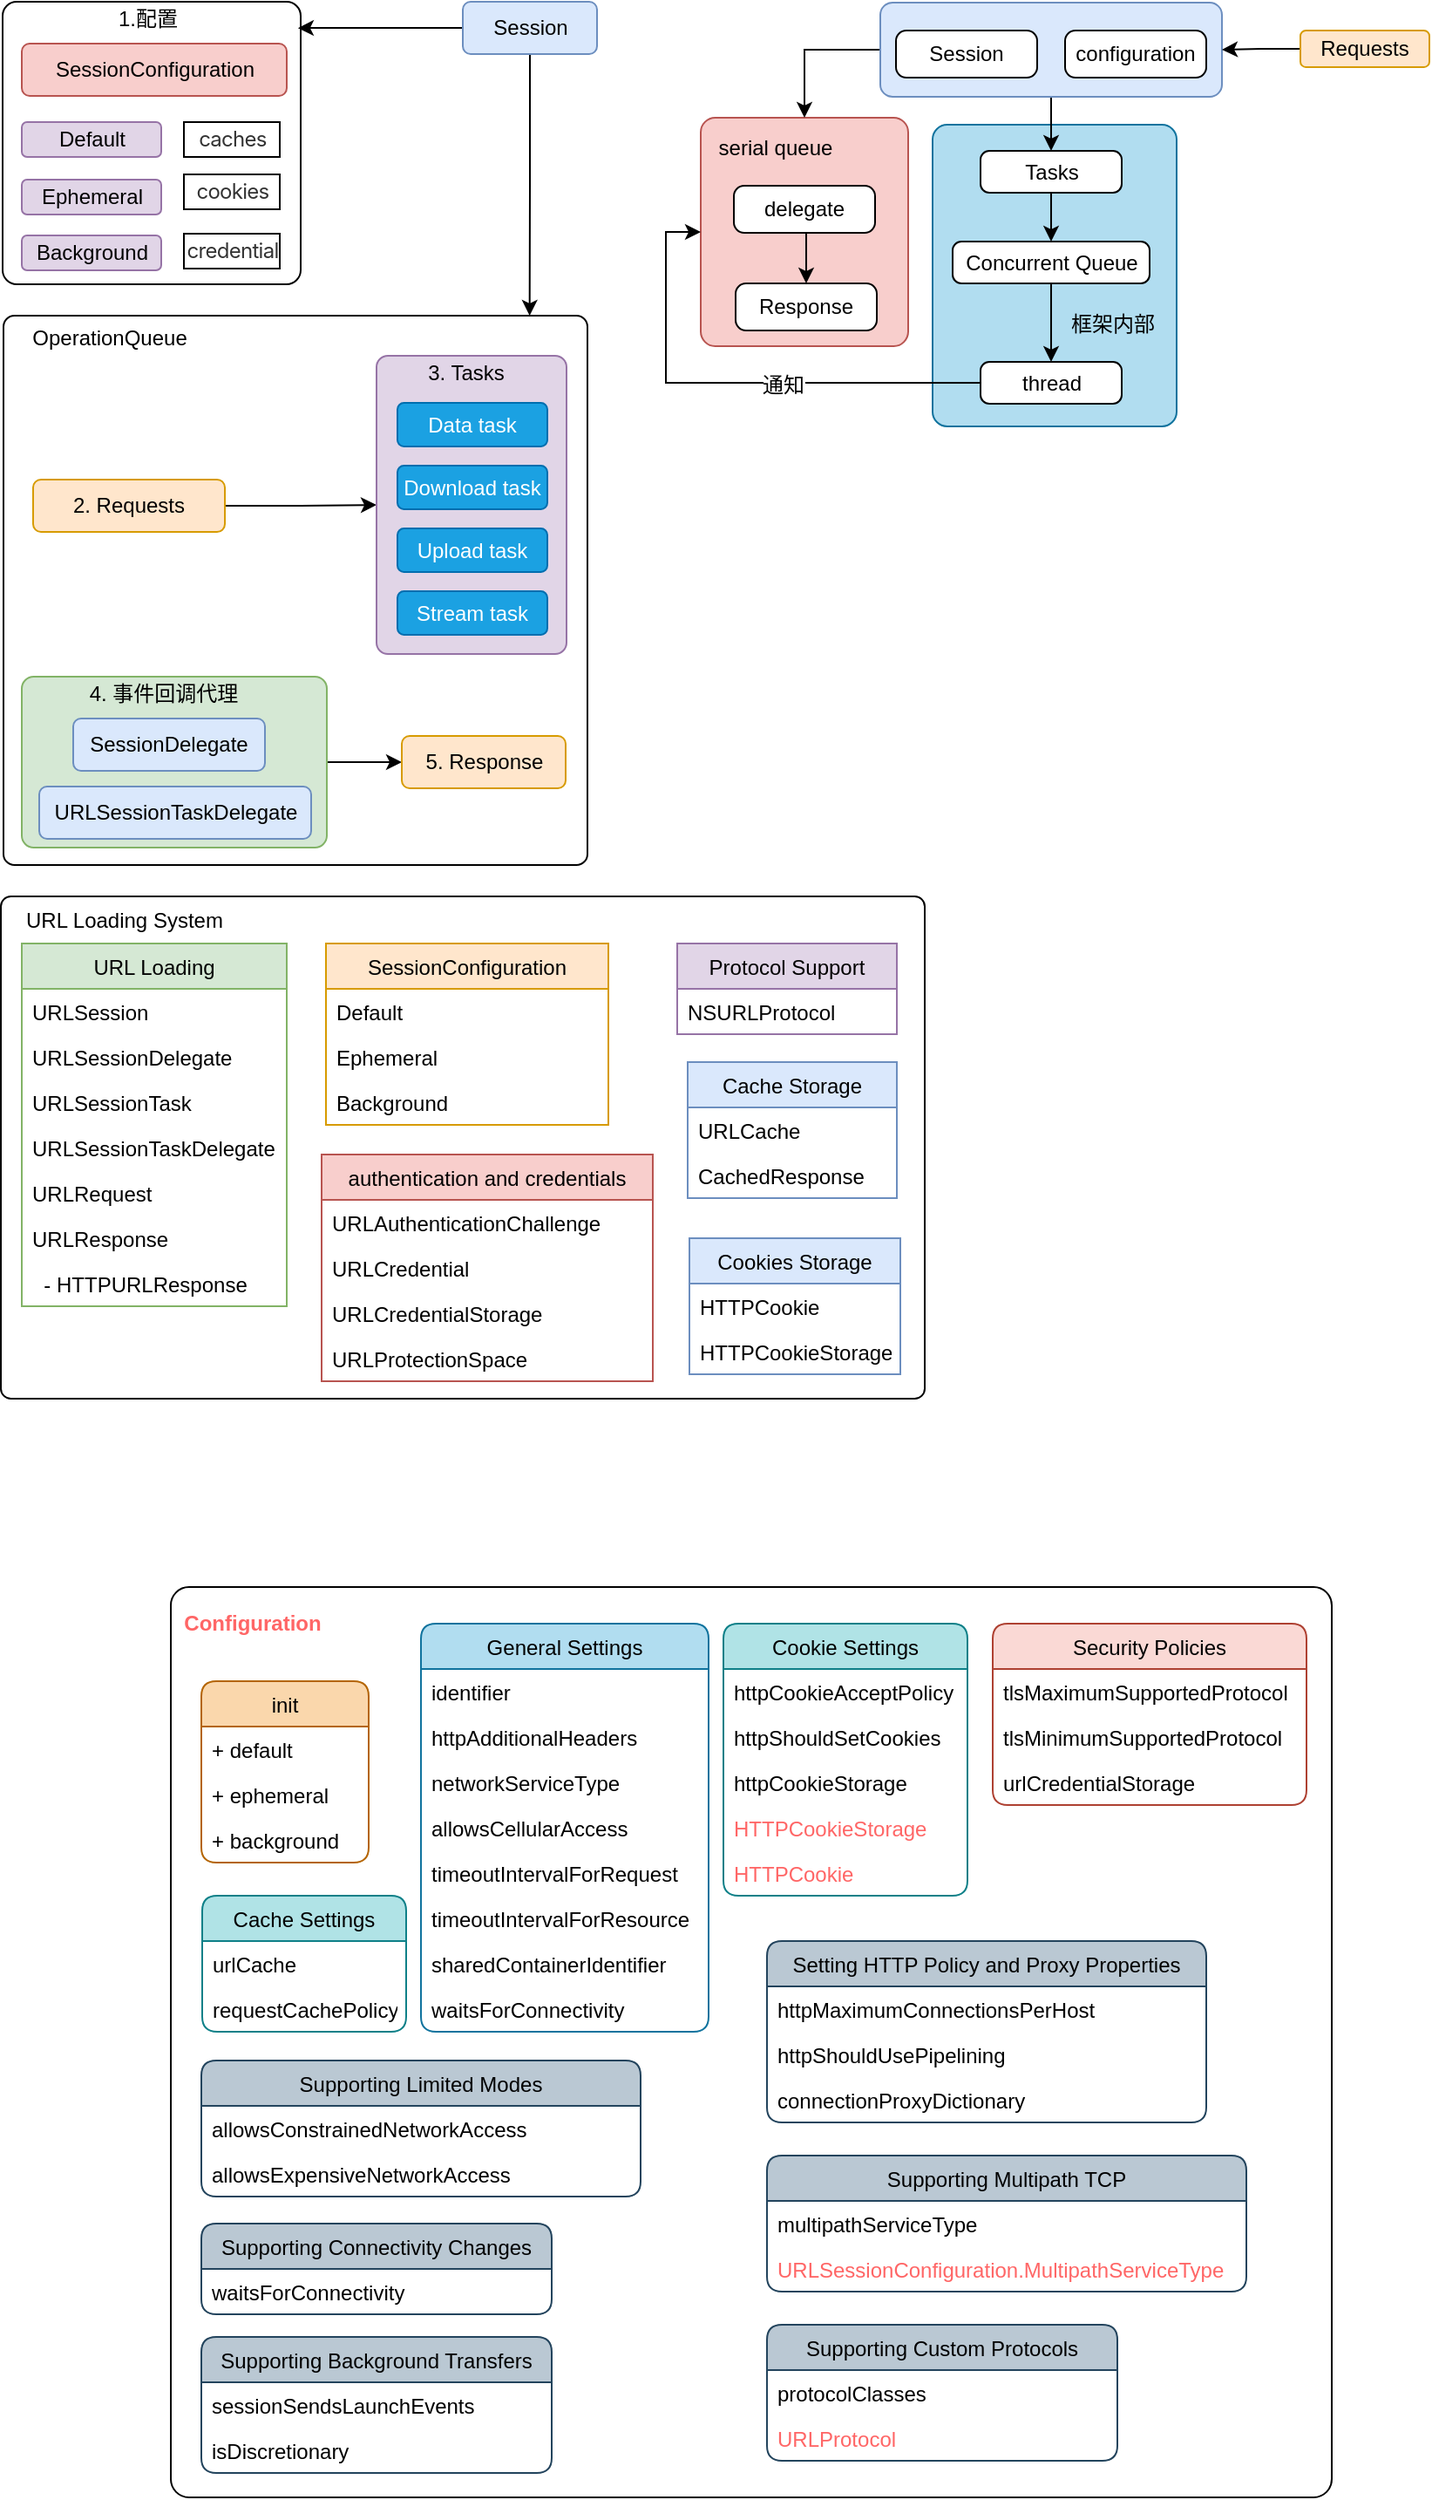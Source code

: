 <mxfile version="12.3.2" type="device" pages="1"><diagram id="_Sw5g-KUjjpTf2gCOxfI" name="Page-1"><mxGraphModel dx="444" dy="339" grid="1" gridSize="9" guides="1" tooltips="1" connect="1" arrows="1" fold="1" page="1" pageScale="1" pageWidth="850" pageHeight="1100" math="0" shadow="0"><root><mxCell id="0"/><mxCell id="1" parent="0"/><mxCell id="BQeYTEGrFx_6w7Xrw1yp-103" value="" style="rounded=1;whiteSpace=wrap;html=1;strokeColor=#10739e;fontSize=12;align=center;arcSize=6;fillColor=#b1ddf0;" vertex="1" parent="1"><mxGeometry x="545" y="79.5" width="140" height="173" as="geometry"/></mxCell><mxCell id="BQeYTEGrFx_6w7Xrw1yp-99" value="" style="rounded=1;whiteSpace=wrap;html=1;strokeColor=#b85450;fontSize=12;align=center;arcSize=7;fillColor=#f8cecc;" vertex="1" parent="1"><mxGeometry x="412" y="75.5" width="119" height="131" as="geometry"/></mxCell><mxCell id="BQeYTEGrFx_6w7Xrw1yp-154" value="" style="rounded=1;whiteSpace=wrap;html=1;strokeColor=#000000;fontSize=12;fontColor=#FF6666;align=center;arcSize=2;" vertex="1" parent="1"><mxGeometry x="108" y="918" width="666" height="522" as="geometry"/></mxCell><mxCell id="BQeYTEGrFx_6w7Xrw1yp-94" style="edgeStyle=orthogonalEdgeStyle;rounded=0;orthogonalLoop=1;jettySize=auto;html=1;exitX=0.5;exitY=1;exitDx=0;exitDy=0;entryX=0.5;entryY=0;entryDx=0;entryDy=0;fontSize=12;" edge="1" parent="1" source="BQeYTEGrFx_6w7Xrw1yp-88" target="BQeYTEGrFx_6w7Xrw1yp-75"><mxGeometry relative="1" as="geometry"/></mxCell><mxCell id="BQeYTEGrFx_6w7Xrw1yp-97" style="edgeStyle=orthogonalEdgeStyle;rounded=0;orthogonalLoop=1;jettySize=auto;html=1;exitX=0;exitY=0.5;exitDx=0;exitDy=0;fontSize=12;entryX=0.5;entryY=0;entryDx=0;entryDy=0;" edge="1" parent="1" source="BQeYTEGrFx_6w7Xrw1yp-88" target="BQeYTEGrFx_6w7Xrw1yp-99"><mxGeometry relative="1" as="geometry"><mxPoint x="495" y="72.5" as="targetPoint"/></mxGeometry></mxCell><mxCell id="BQeYTEGrFx_6w7Xrw1yp-88" value="" style="rounded=1;whiteSpace=wrap;html=1;strokeColor=#6c8ebf;fontSize=12;align=center;arcSize=13;fillColor=#dae8fc;" vertex="1" parent="1"><mxGeometry x="515" y="9.5" width="196" height="54" as="geometry"/></mxCell><mxCell id="BQeYTEGrFx_6w7Xrw1yp-60" value="" style="rounded=1;whiteSpace=wrap;html=1;strokeColor=#000000;fontSize=12;align=center;arcSize=2;" vertex="1" parent="1"><mxGeometry x="12" y="189" width="335" height="315" as="geometry"/></mxCell><mxCell id="BQeYTEGrFx_6w7Xrw1yp-65" style="edgeStyle=orthogonalEdgeStyle;rounded=0;orthogonalLoop=1;jettySize=auto;html=1;exitX=1;exitY=0.5;exitDx=0;exitDy=0;entryX=0;entryY=0.5;entryDx=0;entryDy=0;fontSize=12;" edge="1" parent="1" source="BQeYTEGrFx_6w7Xrw1yp-58" target="BQeYTEGrFx_6w7Xrw1yp-15"><mxGeometry relative="1" as="geometry"/></mxCell><mxCell id="BQeYTEGrFx_6w7Xrw1yp-58" value="" style="rounded=1;whiteSpace=wrap;html=1;strokeColor=#82b366;fontSize=12;align=center;arcSize=7;fillColor=#d5e8d4;" vertex="1" parent="1"><mxGeometry x="22.5" y="396" width="175" height="98" as="geometry"/></mxCell><mxCell id="BQeYTEGrFx_6w7Xrw1yp-54" value="" style="rounded=1;whiteSpace=wrap;html=1;fontSize=12;align=center;arcSize=5;" vertex="1" parent="1"><mxGeometry x="11.5" y="9" width="171" height="162" as="geometry"/></mxCell><mxCell id="BQeYTEGrFx_6w7Xrw1yp-66" style="edgeStyle=orthogonalEdgeStyle;rounded=0;orthogonalLoop=1;jettySize=auto;html=1;exitX=0;exitY=0.5;exitDx=0;exitDy=0;entryX=0.991;entryY=0.093;entryDx=0;entryDy=0;entryPerimeter=0;fontSize=12;" edge="1" parent="1" source="BQeYTEGrFx_6w7Xrw1yp-1" target="BQeYTEGrFx_6w7Xrw1yp-54"><mxGeometry relative="1" as="geometry"/></mxCell><mxCell id="BQeYTEGrFx_6w7Xrw1yp-69" style="edgeStyle=orthogonalEdgeStyle;rounded=0;orthogonalLoop=1;jettySize=auto;html=1;exitX=0.5;exitY=1;exitDx=0;exitDy=0;entryX=0.901;entryY=0;entryDx=0;entryDy=0;entryPerimeter=0;fontSize=12;" edge="1" parent="1" source="BQeYTEGrFx_6w7Xrw1yp-1" target="BQeYTEGrFx_6w7Xrw1yp-60"><mxGeometry relative="1" as="geometry"/></mxCell><mxCell id="BQeYTEGrFx_6w7Xrw1yp-1" value="Session" style="rounded=1;whiteSpace=wrap;html=1;fillColor=#dae8fc;strokeColor=#6c8ebf;" vertex="1" parent="1"><mxGeometry x="275.5" y="9" width="77" height="30" as="geometry"/></mxCell><mxCell id="BQeYTEGrFx_6w7Xrw1yp-2" value="SessionDelegate" style="rounded=1;whiteSpace=wrap;html=1;fillColor=#dae8fc;strokeColor=#6c8ebf;" vertex="1" parent="1"><mxGeometry x="52" y="420" width="110" height="30" as="geometry"/></mxCell><mxCell id="BQeYTEGrFx_6w7Xrw1yp-64" style="edgeStyle=orthogonalEdgeStyle;rounded=0;orthogonalLoop=1;jettySize=auto;html=1;exitX=1;exitY=0.5;exitDx=0;exitDy=0;fontSize=12;" edge="1" parent="1" source="BQeYTEGrFx_6w7Xrw1yp-3" target="BQeYTEGrFx_6w7Xrw1yp-4"><mxGeometry relative="1" as="geometry"/></mxCell><mxCell id="BQeYTEGrFx_6w7Xrw1yp-3" value="2. Requests" style="rounded=1;whiteSpace=wrap;html=1;fillColor=#ffe6cc;strokeColor=#d79b00;" vertex="1" parent="1"><mxGeometry x="29" y="283" width="110" height="30" as="geometry"/></mxCell><mxCell id="BQeYTEGrFx_6w7Xrw1yp-4" value="" style="rounded=1;whiteSpace=wrap;html=1;fillColor=#e1d5e7;strokeColor=#9673a6;arcSize=6;" vertex="1" parent="1"><mxGeometry x="226" y="212" width="109" height="171" as="geometry"/></mxCell><mxCell id="BQeYTEGrFx_6w7Xrw1yp-5" value="SessionConfiguration" style="rounded=1;whiteSpace=wrap;html=1;fillColor=#f8cecc;strokeColor=#b85450;" vertex="1" parent="1"><mxGeometry x="22.5" y="33" width="152" height="30" as="geometry"/></mxCell><mxCell id="BQeYTEGrFx_6w7Xrw1yp-8" value="Default" style="rounded=1;whiteSpace=wrap;html=1;strokeColor=#9673a6;fontSize=12;align=center;fillColor=#e1d5e7;" vertex="1" parent="1"><mxGeometry x="22.5" y="78" width="80" height="20" as="geometry"/></mxCell><mxCell id="BQeYTEGrFx_6w7Xrw1yp-9" value="Ephemeral" style="rounded=1;whiteSpace=wrap;html=1;strokeColor=#9673a6;fontSize=12;align=center;fillColor=#e1d5e7;" vertex="1" parent="1"><mxGeometry x="22.5" y="111" width="80" height="20" as="geometry"/></mxCell><mxCell id="BQeYTEGrFx_6w7Xrw1yp-10" value="Background" style="rounded=1;whiteSpace=wrap;html=1;strokeColor=#9673a6;fontSize=12;align=center;fillColor=#e1d5e7;" vertex="1" parent="1"><mxGeometry x="22.5" y="143" width="80" height="20" as="geometry"/></mxCell><mxCell id="BQeYTEGrFx_6w7Xrw1yp-11" value="Data task" style="rounded=1;whiteSpace=wrap;html=1;strokeColor=#006EAF;fontSize=12;align=center;fillColor=#1ba1e2;fontColor=#ffffff;" vertex="1" parent="1"><mxGeometry x="238" y="239" width="86" height="25" as="geometry"/></mxCell><mxCell id="BQeYTEGrFx_6w7Xrw1yp-12" value="Upload task" style="rounded=1;whiteSpace=wrap;html=1;strokeColor=#006EAF;fontSize=12;align=center;fillColor=#1ba1e2;fontColor=#ffffff;" vertex="1" parent="1"><mxGeometry x="238" y="311" width="86" height="25" as="geometry"/></mxCell><mxCell id="BQeYTEGrFx_6w7Xrw1yp-13" value="Download task" style="rounded=1;whiteSpace=wrap;html=1;strokeColor=#006EAF;fontSize=12;align=center;fillColor=#1ba1e2;fontColor=#ffffff;" vertex="1" parent="1"><mxGeometry x="238" y="275" width="86" height="25" as="geometry"/></mxCell><mxCell id="BQeYTEGrFx_6w7Xrw1yp-14" value="Stream task" style="rounded=1;whiteSpace=wrap;html=1;strokeColor=#006EAF;fontSize=12;align=center;fillColor=#1ba1e2;fontColor=#ffffff;" vertex="1" parent="1"><mxGeometry x="238" y="347" width="86" height="25" as="geometry"/></mxCell><mxCell id="BQeYTEGrFx_6w7Xrw1yp-15" value="5. Response" style="rounded=1;whiteSpace=wrap;html=1;fillColor=#ffe6cc;strokeColor=#d79b00;" vertex="1" parent="1"><mxGeometry x="240.5" y="430" width="94" height="30" as="geometry"/></mxCell><mxCell id="BQeYTEGrFx_6w7Xrw1yp-16" value="URLSessionTaskDelegate" style="rounded=1;whiteSpace=wrap;html=1;strokeColor=#6c8ebf;fontSize=12;align=center;fillColor=#dae8fc;" vertex="1" parent="1"><mxGeometry x="32.5" y="459" width="156" height="30" as="geometry"/></mxCell><mxCell id="BQeYTEGrFx_6w7Xrw1yp-20" value="" style="rounded=1;whiteSpace=wrap;html=1;strokeColor=#000000;fontSize=12;align=center;arcSize=2;" vertex="1" parent="1"><mxGeometry x="10.5" y="522" width="530" height="288" as="geometry"/></mxCell><mxCell id="BQeYTEGrFx_6w7Xrw1yp-23" value="URL Loading" style="swimlane;fontStyle=0;childLayout=stackLayout;horizontal=1;startSize=26;fillColor=#d5e8d4;horizontalStack=0;resizeParent=1;resizeParentMax=0;resizeLast=0;collapsible=1;marginBottom=0;strokeColor=#82b366;fontSize=12;align=center;" vertex="1" parent="1"><mxGeometry x="22.5" y="549" width="152" height="208" as="geometry"/></mxCell><mxCell id="BQeYTEGrFx_6w7Xrw1yp-24" value="URLSession" style="text;strokeColor=none;fillColor=none;align=left;verticalAlign=top;spacingLeft=4;spacingRight=4;overflow=hidden;rotatable=0;points=[[0,0.5],[1,0.5]];portConstraint=eastwest;" vertex="1" parent="BQeYTEGrFx_6w7Xrw1yp-23"><mxGeometry y="26" width="152" height="26" as="geometry"/></mxCell><mxCell id="BQeYTEGrFx_6w7Xrw1yp-25" value="URLSessionDelegate" style="text;strokeColor=none;fillColor=none;align=left;verticalAlign=top;spacingLeft=4;spacingRight=4;overflow=hidden;rotatable=0;points=[[0,0.5],[1,0.5]];portConstraint=eastwest;" vertex="1" parent="BQeYTEGrFx_6w7Xrw1yp-23"><mxGeometry y="52" width="152" height="26" as="geometry"/></mxCell><mxCell id="BQeYTEGrFx_6w7Xrw1yp-26" value="URLSessionTask&#10;" style="text;strokeColor=none;fillColor=none;align=left;verticalAlign=top;spacingLeft=4;spacingRight=4;overflow=hidden;rotatable=0;points=[[0,0.5],[1,0.5]];portConstraint=eastwest;" vertex="1" parent="BQeYTEGrFx_6w7Xrw1yp-23"><mxGeometry y="78" width="152" height="26" as="geometry"/></mxCell><mxCell id="BQeYTEGrFx_6w7Xrw1yp-27" value="URLSessionTaskDelegate" style="text;strokeColor=none;fillColor=none;align=left;verticalAlign=top;spacingLeft=4;spacingRight=4;overflow=hidden;rotatable=0;points=[[0,0.5],[1,0.5]];portConstraint=eastwest;" vertex="1" parent="BQeYTEGrFx_6w7Xrw1yp-23"><mxGeometry y="104" width="152" height="26" as="geometry"/></mxCell><mxCell id="BQeYTEGrFx_6w7Xrw1yp-28" value="URLRequest" style="text;strokeColor=none;fillColor=none;align=left;verticalAlign=top;spacingLeft=4;spacingRight=4;overflow=hidden;rotatable=0;points=[[0,0.5],[1,0.5]];portConstraint=eastwest;" vertex="1" parent="BQeYTEGrFx_6w7Xrw1yp-23"><mxGeometry y="130" width="152" height="26" as="geometry"/></mxCell><mxCell id="BQeYTEGrFx_6w7Xrw1yp-29" value="URLResponse" style="text;strokeColor=none;fillColor=none;align=left;verticalAlign=top;spacingLeft=4;spacingRight=4;overflow=hidden;rotatable=0;points=[[0,0.5],[1,0.5]];portConstraint=eastwest;" vertex="1" parent="BQeYTEGrFx_6w7Xrw1yp-23"><mxGeometry y="156" width="152" height="26" as="geometry"/></mxCell><mxCell id="BQeYTEGrFx_6w7Xrw1yp-30" value="  - HTTPURLResponse" style="text;strokeColor=none;fillColor=none;align=left;verticalAlign=top;spacingLeft=4;spacingRight=4;overflow=hidden;rotatable=0;points=[[0,0.5],[1,0.5]];portConstraint=eastwest;" vertex="1" parent="BQeYTEGrFx_6w7Xrw1yp-23"><mxGeometry y="182" width="152" height="26" as="geometry"/></mxCell><mxCell id="BQeYTEGrFx_6w7Xrw1yp-31" value="SessionConfiguration" style="swimlane;fontStyle=0;childLayout=stackLayout;horizontal=1;startSize=26;fillColor=#ffe6cc;horizontalStack=0;resizeParent=1;resizeParentMax=0;resizeLast=0;collapsible=1;marginBottom=0;strokeColor=#d79b00;fontSize=12;align=center;" vertex="1" parent="1"><mxGeometry x="197" y="549" width="162" height="104" as="geometry"/></mxCell><mxCell id="BQeYTEGrFx_6w7Xrw1yp-32" value="Default" style="text;strokeColor=none;fillColor=none;align=left;verticalAlign=top;spacingLeft=4;spacingRight=4;overflow=hidden;rotatable=0;points=[[0,0.5],[1,0.5]];portConstraint=eastwest;" vertex="1" parent="BQeYTEGrFx_6w7Xrw1yp-31"><mxGeometry y="26" width="162" height="26" as="geometry"/></mxCell><mxCell id="BQeYTEGrFx_6w7Xrw1yp-33" value="Ephemeral" style="text;strokeColor=none;fillColor=none;align=left;verticalAlign=top;spacingLeft=4;spacingRight=4;overflow=hidden;rotatable=0;points=[[0,0.5],[1,0.5]];portConstraint=eastwest;" vertex="1" parent="BQeYTEGrFx_6w7Xrw1yp-31"><mxGeometry y="52" width="162" height="26" as="geometry"/></mxCell><mxCell id="BQeYTEGrFx_6w7Xrw1yp-34" value="Background" style="text;strokeColor=none;fillColor=none;align=left;verticalAlign=top;spacingLeft=4;spacingRight=4;overflow=hidden;rotatable=0;points=[[0,0.5],[1,0.5]];portConstraint=eastwest;" vertex="1" parent="BQeYTEGrFx_6w7Xrw1yp-31"><mxGeometry y="78" width="162" height="26" as="geometry"/></mxCell><mxCell id="BQeYTEGrFx_6w7Xrw1yp-35" value="authentication and credentials" style="swimlane;fontStyle=0;childLayout=stackLayout;horizontal=1;startSize=26;fillColor=#f8cecc;horizontalStack=0;resizeParent=1;resizeParentMax=0;resizeLast=0;collapsible=1;marginBottom=0;strokeColor=#b85450;fontSize=12;align=center;" vertex="1" parent="1"><mxGeometry x="194.5" y="670" width="190" height="130" as="geometry"/></mxCell><mxCell id="BQeYTEGrFx_6w7Xrw1yp-36" value="URLAuthenticationChallenge" style="text;strokeColor=none;fillColor=none;align=left;verticalAlign=top;spacingLeft=4;spacingRight=4;overflow=hidden;rotatable=0;points=[[0,0.5],[1,0.5]];portConstraint=eastwest;" vertex="1" parent="BQeYTEGrFx_6w7Xrw1yp-35"><mxGeometry y="26" width="190" height="26" as="geometry"/></mxCell><mxCell id="BQeYTEGrFx_6w7Xrw1yp-37" value="URLCredential" style="text;strokeColor=none;fillColor=none;align=left;verticalAlign=top;spacingLeft=4;spacingRight=4;overflow=hidden;rotatable=0;points=[[0,0.5],[1,0.5]];portConstraint=eastwest;" vertex="1" parent="BQeYTEGrFx_6w7Xrw1yp-35"><mxGeometry y="52" width="190" height="26" as="geometry"/></mxCell><mxCell id="BQeYTEGrFx_6w7Xrw1yp-38" value="URLCredentialStorage" style="text;strokeColor=none;fillColor=none;align=left;verticalAlign=top;spacingLeft=4;spacingRight=4;overflow=hidden;rotatable=0;points=[[0,0.5],[1,0.5]];portConstraint=eastwest;" vertex="1" parent="BQeYTEGrFx_6w7Xrw1yp-35"><mxGeometry y="78" width="190" height="26" as="geometry"/></mxCell><mxCell id="BQeYTEGrFx_6w7Xrw1yp-51" value="URLProtectionSpace" style="text;strokeColor=none;fillColor=none;align=left;verticalAlign=top;spacingLeft=4;spacingRight=4;overflow=hidden;rotatable=0;points=[[0,0.5],[1,0.5]];portConstraint=eastwest;" vertex="1" parent="BQeYTEGrFx_6w7Xrw1yp-35"><mxGeometry y="104" width="190" height="26" as="geometry"/></mxCell><mxCell id="BQeYTEGrFx_6w7Xrw1yp-39" value="Protocol Support" style="swimlane;fontStyle=0;childLayout=stackLayout;horizontal=1;startSize=26;fillColor=#e1d5e7;horizontalStack=0;resizeParent=1;resizeParentMax=0;resizeLast=0;collapsible=1;marginBottom=0;strokeColor=#9673a6;fontSize=12;align=center;" vertex="1" parent="1"><mxGeometry x="398.5" y="549" width="126" height="52" as="geometry"/></mxCell><mxCell id="BQeYTEGrFx_6w7Xrw1yp-40" value="NSURLProtocol" style="text;strokeColor=none;fillColor=none;align=left;verticalAlign=top;spacingLeft=4;spacingRight=4;overflow=hidden;rotatable=0;points=[[0,0.5],[1,0.5]];portConstraint=eastwest;" vertex="1" parent="BQeYTEGrFx_6w7Xrw1yp-39"><mxGeometry y="26" width="126" height="26" as="geometry"/></mxCell><mxCell id="BQeYTEGrFx_6w7Xrw1yp-43" value="Cookies Storage" style="swimlane;fontStyle=0;childLayout=stackLayout;horizontal=1;startSize=26;fillColor=#dae8fc;horizontalStack=0;resizeParent=1;resizeParentMax=0;resizeLast=0;collapsible=1;marginBottom=0;strokeColor=#6c8ebf;fontSize=12;align=center;" vertex="1" parent="1"><mxGeometry x="405.5" y="718" width="121" height="78" as="geometry"/></mxCell><mxCell id="BQeYTEGrFx_6w7Xrw1yp-44" value="HTTPCookie" style="text;align=left;verticalAlign=top;spacingLeft=4;spacingRight=4;overflow=hidden;rotatable=0;points=[[0,0.5],[1,0.5]];portConstraint=eastwest;" vertex="1" parent="BQeYTEGrFx_6w7Xrw1yp-43"><mxGeometry y="26" width="121" height="26" as="geometry"/></mxCell><mxCell id="BQeYTEGrFx_6w7Xrw1yp-45" value="HTTPCookieStorage" style="text;strokeColor=none;fillColor=none;align=left;verticalAlign=top;spacingLeft=4;spacingRight=4;overflow=hidden;rotatable=0;points=[[0,0.5],[1,0.5]];portConstraint=eastwest;" vertex="1" parent="BQeYTEGrFx_6w7Xrw1yp-43"><mxGeometry y="52" width="121" height="26" as="geometry"/></mxCell><mxCell id="BQeYTEGrFx_6w7Xrw1yp-47" value="Cache Storage" style="swimlane;fontStyle=0;childLayout=stackLayout;horizontal=1;startSize=26;fillColor=#dae8fc;horizontalStack=0;resizeParent=1;resizeParentMax=0;resizeLast=0;collapsible=1;marginBottom=0;strokeColor=#6c8ebf;fontSize=12;align=center;" vertex="1" parent="1"><mxGeometry x="404.5" y="617" width="120" height="78" as="geometry"/></mxCell><mxCell id="BQeYTEGrFx_6w7Xrw1yp-48" value="URLCache" style="text;strokeColor=none;fillColor=none;align=left;verticalAlign=top;spacingLeft=4;spacingRight=4;overflow=hidden;rotatable=0;points=[[0,0.5],[1,0.5]];portConstraint=eastwest;" vertex="1" parent="BQeYTEGrFx_6w7Xrw1yp-47"><mxGeometry y="26" width="120" height="26" as="geometry"/></mxCell><mxCell id="BQeYTEGrFx_6w7Xrw1yp-49" value="CachedResponse" style="text;strokeColor=none;fillColor=none;align=left;verticalAlign=top;spacingLeft=4;spacingRight=4;overflow=hidden;rotatable=0;points=[[0,0.5],[1,0.5]];portConstraint=eastwest;" vertex="1" parent="BQeYTEGrFx_6w7Xrw1yp-47"><mxGeometry y="52" width="120" height="26" as="geometry"/></mxCell><mxCell id="BQeYTEGrFx_6w7Xrw1yp-53" value="URL Loading System" style="text;html=1;fontSize=12;" vertex="1" parent="1"><mxGeometry x="22.5" y="522" width="135" height="27" as="geometry"/></mxCell><mxCell id="BQeYTEGrFx_6w7Xrw1yp-55" value="1.配置" style="text;html=1;strokeColor=none;fillColor=none;align=center;verticalAlign=middle;whiteSpace=wrap;rounded=0;fontSize=12;" vertex="1" parent="1"><mxGeometry x="74.5" y="9" width="40" height="20" as="geometry"/></mxCell><mxCell id="BQeYTEGrFx_6w7Xrw1yp-57" value="3. Tasks" style="text;html=1;strokeColor=none;fillColor=none;align=center;verticalAlign=middle;whiteSpace=wrap;rounded=0;fontSize=12;" vertex="1" parent="1"><mxGeometry x="254" y="212" width="47" height="20" as="geometry"/></mxCell><mxCell id="BQeYTEGrFx_6w7Xrw1yp-59" value="4. 事件回调代理" style="text;html=1;strokeColor=none;fillColor=none;align=center;verticalAlign=middle;whiteSpace=wrap;rounded=0;fontSize=12;" vertex="1" parent="1"><mxGeometry x="58.5" y="396" width="90" height="20" as="geometry"/></mxCell><mxCell id="BQeYTEGrFx_6w7Xrw1yp-61" value="OperationQueue" style="text;html=1;strokeColor=none;fillColor=none;align=center;verticalAlign=middle;whiteSpace=wrap;rounded=0;fontSize=12;" vertex="1" parent="1"><mxGeometry x="52.5" y="192" width="40" height="20" as="geometry"/></mxCell><mxCell id="BQeYTEGrFx_6w7Xrw1yp-70" value="Session" style="rounded=1;whiteSpace=wrap;html=1;strokeColor=#000000;fontSize=12;align=center;arcSize=22;" vertex="1" parent="1"><mxGeometry x="524" y="25.5" width="81" height="27" as="geometry"/></mxCell><mxCell id="BQeYTEGrFx_6w7Xrw1yp-89" value="" style="edgeStyle=orthogonalEdgeStyle;rounded=0;orthogonalLoop=1;jettySize=auto;html=1;fontSize=12;entryX=1;entryY=0.5;entryDx=0;entryDy=0;" edge="1" parent="1" source="BQeYTEGrFx_6w7Xrw1yp-72" target="BQeYTEGrFx_6w7Xrw1yp-88"><mxGeometry relative="1" as="geometry"/></mxCell><mxCell id="BQeYTEGrFx_6w7Xrw1yp-72" value="Requests" style="rounded=1;whiteSpace=wrap;html=1;fillColor=#ffe6cc;strokeColor=#d79b00;" vertex="1" parent="1"><mxGeometry x="756" y="25.5" width="74" height="21" as="geometry"/></mxCell><mxCell id="BQeYTEGrFx_6w7Xrw1yp-95" style="edgeStyle=orthogonalEdgeStyle;rounded=0;orthogonalLoop=1;jettySize=auto;html=1;exitX=0.5;exitY=1;exitDx=0;exitDy=0;entryX=0.5;entryY=0;entryDx=0;entryDy=0;fontSize=12;" edge="1" parent="1" source="BQeYTEGrFx_6w7Xrw1yp-75" target="BQeYTEGrFx_6w7Xrw1yp-78"><mxGeometry relative="1" as="geometry"/></mxCell><mxCell id="BQeYTEGrFx_6w7Xrw1yp-75" value="&lt;span style=&quot;white-space: normal&quot;&gt;Tasks&lt;/span&gt;" style="rounded=1;whiteSpace=wrap;html=1;strokeColor=#000000;fontSize=12;align=center;arcSize=21;" vertex="1" parent="1"><mxGeometry x="572.5" y="94.5" width="81" height="24" as="geometry"/></mxCell><mxCell id="BQeYTEGrFx_6w7Xrw1yp-96" style="edgeStyle=orthogonalEdgeStyle;rounded=0;orthogonalLoop=1;jettySize=auto;html=1;exitX=0.5;exitY=1;exitDx=0;exitDy=0;fontSize=12;" edge="1" parent="1" source="BQeYTEGrFx_6w7Xrw1yp-78" target="BQeYTEGrFx_6w7Xrw1yp-79"><mxGeometry relative="1" as="geometry"/></mxCell><mxCell id="BQeYTEGrFx_6w7Xrw1yp-78" value="&lt;span style=&quot;white-space: normal&quot;&gt;Concurrent Queue&lt;/span&gt;" style="rounded=1;whiteSpace=wrap;html=1;strokeColor=#000000;fontSize=12;align=center;arcSize=21;" vertex="1" parent="1"><mxGeometry x="556.5" y="146.5" width="113" height="24" as="geometry"/></mxCell><mxCell id="BQeYTEGrFx_6w7Xrw1yp-101" style="edgeStyle=orthogonalEdgeStyle;rounded=0;orthogonalLoop=1;jettySize=auto;html=1;exitX=0;exitY=0.5;exitDx=0;exitDy=0;entryX=0;entryY=0.5;entryDx=0;entryDy=0;fontSize=12;" edge="1" parent="1" source="BQeYTEGrFx_6w7Xrw1yp-79" target="BQeYTEGrFx_6w7Xrw1yp-99"><mxGeometry relative="1" as="geometry"/></mxCell><mxCell id="BQeYTEGrFx_6w7Xrw1yp-102" value="通知" style="text;html=1;align=center;verticalAlign=middle;resizable=0;points=[];;labelBackgroundColor=#ffffff;fontSize=12;" vertex="1" connectable="0" parent="BQeYTEGrFx_6w7Xrw1yp-101"><mxGeometry x="-0.206" y="1" relative="1" as="geometry"><mxPoint as="offset"/></mxGeometry></mxCell><mxCell id="BQeYTEGrFx_6w7Xrw1yp-79" value="&lt;span style=&quot;white-space: normal&quot;&gt;thread&lt;/span&gt;" style="rounded=1;whiteSpace=wrap;html=1;strokeColor=#000000;fontSize=12;align=center;arcSize=21;" vertex="1" parent="1"><mxGeometry x="572.5" y="215.5" width="81" height="24" as="geometry"/></mxCell><mxCell id="BQeYTEGrFx_6w7Xrw1yp-80" value="&lt;span style=&quot;color: rgb(51 , 51 , 51) ; font-family: &amp;#34;sf pro text&amp;#34; , &amp;#34;sf pro icons&amp;#34; , &amp;#34;helvetica neue&amp;#34; , &amp;#34;helvetica&amp;#34; , &amp;#34;arial&amp;#34; , sans-serif ; letter-spacing: -0.357px ; text-align: left ; background-color: rgb(255 , 255 , 255)&quot;&gt;caches&lt;/span&gt;" style="text;html=1;strokeColor=#000000;fillColor=none;align=center;verticalAlign=middle;whiteSpace=wrap;rounded=0;fontSize=12;" vertex="1" parent="1"><mxGeometry x="115.5" y="78" width="55" height="20" as="geometry"/></mxCell><mxCell id="BQeYTEGrFx_6w7Xrw1yp-81" value="&lt;span style=&quot;color: rgb(51 , 51 , 51) ; font-family: &amp;#34;sf pro text&amp;#34; , &amp;#34;sf pro icons&amp;#34; , &amp;#34;helvetica neue&amp;#34; , &amp;#34;helvetica&amp;#34; , &amp;#34;arial&amp;#34; , sans-serif ; letter-spacing: -0.357px ; text-align: left ; background-color: rgb(255 , 255 , 255)&quot;&gt;cookies&lt;/span&gt;" style="text;html=1;strokeColor=#000000;fillColor=none;align=center;verticalAlign=middle;whiteSpace=wrap;rounded=0;fontSize=12;" vertex="1" parent="1"><mxGeometry x="115.5" y="108" width="55" height="20" as="geometry"/></mxCell><mxCell id="BQeYTEGrFx_6w7Xrw1yp-82" value="&lt;div style=&quot;text-align: left&quot;&gt;&lt;span style=&quot;letter-spacing: -0.357px&quot;&gt;&lt;font color=&quot;#333333&quot; face=&quot;sf pro text, sf pro icons, helvetica neue, helvetica, arial, sans-serif&quot;&gt;credential&lt;/font&gt;&lt;/span&gt;&lt;/div&gt;" style="text;html=1;strokeColor=#000000;fillColor=none;align=center;verticalAlign=middle;whiteSpace=wrap;rounded=0;fontSize=12;" vertex="1" parent="1"><mxGeometry x="115.5" y="142" width="55" height="20" as="geometry"/></mxCell><mxCell id="BQeYTEGrFx_6w7Xrw1yp-98" style="edgeStyle=orthogonalEdgeStyle;rounded=0;orthogonalLoop=1;jettySize=auto;html=1;exitX=0.5;exitY=1;exitDx=0;exitDy=0;entryX=0.5;entryY=0;entryDx=0;entryDy=0;fontSize=12;" edge="1" parent="1" source="BQeYTEGrFx_6w7Xrw1yp-83" target="BQeYTEGrFx_6w7Xrw1yp-85"><mxGeometry relative="1" as="geometry"/></mxCell><mxCell id="BQeYTEGrFx_6w7Xrw1yp-83" value="delegate" style="rounded=1;whiteSpace=wrap;html=1;strokeColor=#000000;fontSize=12;align=center;arcSize=22;" vertex="1" parent="1"><mxGeometry x="431" y="114.5" width="81" height="27" as="geometry"/></mxCell><mxCell id="BQeYTEGrFx_6w7Xrw1yp-85" value="Response" style="rounded=1;whiteSpace=wrap;html=1;strokeColor=#000000;fontSize=12;align=center;arcSize=22;" vertex="1" parent="1"><mxGeometry x="432" y="170.5" width="81" height="27" as="geometry"/></mxCell><mxCell id="BQeYTEGrFx_6w7Xrw1yp-86" value="configuration" style="rounded=1;whiteSpace=wrap;html=1;strokeColor=#000000;fontSize=12;align=center;arcSize=22;" vertex="1" parent="1"><mxGeometry x="621" y="25.5" width="81" height="27" as="geometry"/></mxCell><mxCell id="BQeYTEGrFx_6w7Xrw1yp-100" value="serial queue" style="text;html=1;strokeColor=none;fillColor=none;align=center;verticalAlign=middle;whiteSpace=wrap;rounded=0;fontSize=12;" vertex="1" parent="1"><mxGeometry x="419" y="82.5" width="72" height="20" as="geometry"/></mxCell><mxCell id="BQeYTEGrFx_6w7Xrw1yp-104" value="框架内部" style="text;html=1;strokeColor=none;fillColor=none;align=center;verticalAlign=middle;whiteSpace=wrap;rounded=0;fontSize=12;" vertex="1" parent="1"><mxGeometry x="621" y="183.5" width="55" height="20" as="geometry"/></mxCell><mxCell id="BQeYTEGrFx_6w7Xrw1yp-105" value="init" style="swimlane;fontStyle=0;childLayout=stackLayout;horizontal=1;startSize=26;fillColor=#fad7ac;horizontalStack=0;resizeParent=1;resizeParentMax=0;resizeLast=0;collapsible=1;marginBottom=0;rounded=1;strokeColor=#b46504;fontSize=12;align=center;arcSize=11;" vertex="1" parent="1"><mxGeometry x="125.5" y="972" width="96" height="104" as="geometry"/></mxCell><mxCell id="BQeYTEGrFx_6w7Xrw1yp-106" value="+ default" style="text;strokeColor=none;fillColor=none;align=left;verticalAlign=top;spacingLeft=4;spacingRight=4;overflow=hidden;rotatable=0;points=[[0,0.5],[1,0.5]];portConstraint=eastwest;" vertex="1" parent="BQeYTEGrFx_6w7Xrw1yp-105"><mxGeometry y="26" width="96" height="26" as="geometry"/></mxCell><mxCell id="BQeYTEGrFx_6w7Xrw1yp-107" value="+ ephemeral" style="text;strokeColor=none;fillColor=none;align=left;verticalAlign=top;spacingLeft=4;spacingRight=4;overflow=hidden;rotatable=0;points=[[0,0.5],[1,0.5]];portConstraint=eastwest;" vertex="1" parent="BQeYTEGrFx_6w7Xrw1yp-105"><mxGeometry y="52" width="96" height="26" as="geometry"/></mxCell><mxCell id="BQeYTEGrFx_6w7Xrw1yp-108" value="+ background" style="text;strokeColor=none;fillColor=none;align=left;verticalAlign=top;spacingLeft=4;spacingRight=4;overflow=hidden;rotatable=0;points=[[0,0.5],[1,0.5]];portConstraint=eastwest;" vertex="1" parent="BQeYTEGrFx_6w7Xrw1yp-105"><mxGeometry y="78" width="96" height="26" as="geometry"/></mxCell><mxCell id="BQeYTEGrFx_6w7Xrw1yp-109" value="General Settings" style="swimlane;fontStyle=0;childLayout=stackLayout;horizontal=1;startSize=26;fillColor=#b1ddf0;horizontalStack=0;resizeParent=1;resizeParentMax=0;resizeLast=0;collapsible=1;marginBottom=0;rounded=1;strokeColor=#10739e;fontSize=12;align=center;arcSize=11;" vertex="1" parent="1"><mxGeometry x="251.5" y="939" width="165" height="234" as="geometry"/></mxCell><mxCell id="BQeYTEGrFx_6w7Xrw1yp-110" value="identifier" style="text;strokeColor=none;fillColor=none;align=left;verticalAlign=top;spacingLeft=4;spacingRight=4;overflow=hidden;rotatable=0;points=[[0,0.5],[1,0.5]];portConstraint=eastwest;" vertex="1" parent="BQeYTEGrFx_6w7Xrw1yp-109"><mxGeometry y="26" width="165" height="26" as="geometry"/></mxCell><mxCell id="BQeYTEGrFx_6w7Xrw1yp-111" value="httpAdditionalHeaders" style="text;strokeColor=none;fillColor=none;align=left;verticalAlign=top;spacingLeft=4;spacingRight=4;overflow=hidden;rotatable=0;points=[[0,0.5],[1,0.5]];portConstraint=eastwest;" vertex="1" parent="BQeYTEGrFx_6w7Xrw1yp-109"><mxGeometry y="52" width="165" height="26" as="geometry"/></mxCell><mxCell id="BQeYTEGrFx_6w7Xrw1yp-112" value="networkServiceType" style="text;strokeColor=none;fillColor=none;align=left;verticalAlign=top;spacingLeft=4;spacingRight=4;overflow=hidden;rotatable=0;points=[[0,0.5],[1,0.5]];portConstraint=eastwest;" vertex="1" parent="BQeYTEGrFx_6w7Xrw1yp-109"><mxGeometry y="78" width="165" height="26" as="geometry"/></mxCell><mxCell id="BQeYTEGrFx_6w7Xrw1yp-113" value="allowsCellularAccess" style="text;strokeColor=none;fillColor=none;align=left;verticalAlign=top;spacingLeft=4;spacingRight=4;overflow=hidden;rotatable=0;points=[[0,0.5],[1,0.5]];portConstraint=eastwest;" vertex="1" parent="BQeYTEGrFx_6w7Xrw1yp-109"><mxGeometry y="104" width="165" height="26" as="geometry"/></mxCell><mxCell id="BQeYTEGrFx_6w7Xrw1yp-114" value="timeoutIntervalForRequest" style="text;strokeColor=none;fillColor=none;align=left;verticalAlign=top;spacingLeft=4;spacingRight=4;overflow=hidden;rotatable=0;points=[[0,0.5],[1,0.5]];portConstraint=eastwest;" vertex="1" parent="BQeYTEGrFx_6w7Xrw1yp-109"><mxGeometry y="130" width="165" height="26" as="geometry"/></mxCell><mxCell id="BQeYTEGrFx_6w7Xrw1yp-115" value="timeoutIntervalForResource" style="text;strokeColor=none;fillColor=none;align=left;verticalAlign=top;spacingLeft=4;spacingRight=4;overflow=hidden;rotatable=0;points=[[0,0.5],[1,0.5]];portConstraint=eastwest;" vertex="1" parent="BQeYTEGrFx_6w7Xrw1yp-109"><mxGeometry y="156" width="165" height="26" as="geometry"/></mxCell><mxCell id="BQeYTEGrFx_6w7Xrw1yp-116" value="sharedContainerIdentifier" style="text;strokeColor=none;fillColor=none;align=left;verticalAlign=top;spacingLeft=4;spacingRight=4;overflow=hidden;rotatable=0;points=[[0,0.5],[1,0.5]];portConstraint=eastwest;" vertex="1" parent="BQeYTEGrFx_6w7Xrw1yp-109"><mxGeometry y="182" width="165" height="26" as="geometry"/></mxCell><mxCell id="BQeYTEGrFx_6w7Xrw1yp-117" value="waitsForConnectivity" style="text;strokeColor=none;fillColor=none;align=left;verticalAlign=top;spacingLeft=4;spacingRight=4;overflow=hidden;rotatable=0;points=[[0,0.5],[1,0.5]];portConstraint=eastwest;" vertex="1" parent="BQeYTEGrFx_6w7Xrw1yp-109"><mxGeometry y="208" width="165" height="26" as="geometry"/></mxCell><mxCell id="BQeYTEGrFx_6w7Xrw1yp-118" value="Cookie Settings" style="swimlane;fontStyle=0;childLayout=stackLayout;horizontal=1;startSize=26;fillColor=#b0e3e6;horizontalStack=0;resizeParent=1;resizeParentMax=0;resizeLast=0;collapsible=1;marginBottom=0;rounded=1;strokeColor=#0e8088;fontSize=12;align=center;arcSize=11;" vertex="1" parent="1"><mxGeometry x="425" y="939" width="140" height="156" as="geometry"/></mxCell><mxCell id="BQeYTEGrFx_6w7Xrw1yp-119" value="httpCookieAcceptPolicy" style="text;strokeColor=none;fillColor=none;align=left;verticalAlign=top;spacingLeft=4;spacingRight=4;overflow=hidden;rotatable=0;points=[[0,0.5],[1,0.5]];portConstraint=eastwest;" vertex="1" parent="BQeYTEGrFx_6w7Xrw1yp-118"><mxGeometry y="26" width="140" height="26" as="geometry"/></mxCell><mxCell id="BQeYTEGrFx_6w7Xrw1yp-120" value="httpShouldSetCookies" style="text;strokeColor=none;fillColor=none;align=left;verticalAlign=top;spacingLeft=4;spacingRight=4;overflow=hidden;rotatable=0;points=[[0,0.5],[1,0.5]];portConstraint=eastwest;" vertex="1" parent="BQeYTEGrFx_6w7Xrw1yp-118"><mxGeometry y="52" width="140" height="26" as="geometry"/></mxCell><mxCell id="BQeYTEGrFx_6w7Xrw1yp-121" value="httpCookieStorage" style="text;strokeColor=none;fillColor=none;align=left;verticalAlign=top;spacingLeft=4;spacingRight=4;overflow=hidden;rotatable=0;points=[[0,0.5],[1,0.5]];portConstraint=eastwest;" vertex="1" parent="BQeYTEGrFx_6w7Xrw1yp-118"><mxGeometry y="78" width="140" height="26" as="geometry"/></mxCell><mxCell id="BQeYTEGrFx_6w7Xrw1yp-123" value="HTTPCookieStorage" style="text;strokeColor=none;fillColor=none;align=left;verticalAlign=top;spacingLeft=4;spacingRight=4;overflow=hidden;rotatable=0;points=[[0,0.5],[1,0.5]];portConstraint=eastwest;fontColor=#FF6666;" vertex="1" parent="BQeYTEGrFx_6w7Xrw1yp-118"><mxGeometry y="104" width="140" height="26" as="geometry"/></mxCell><mxCell id="BQeYTEGrFx_6w7Xrw1yp-122" value="HTTPCookie" style="text;strokeColor=none;fillColor=none;align=left;verticalAlign=top;spacingLeft=4;spacingRight=4;overflow=hidden;rotatable=0;points=[[0,0.5],[1,0.5]];portConstraint=eastwest;fontColor=#FF6666;" vertex="1" parent="BQeYTEGrFx_6w7Xrw1yp-118"><mxGeometry y="130" width="140" height="26" as="geometry"/></mxCell><mxCell id="BQeYTEGrFx_6w7Xrw1yp-129" value="Cache Settings" style="swimlane;fontStyle=0;childLayout=stackLayout;horizontal=1;startSize=26;fillColor=#b0e3e6;horizontalStack=0;resizeParent=1;resizeParentMax=0;resizeLast=0;collapsible=1;marginBottom=0;rounded=1;strokeColor=#0e8088;fontSize=12;align=center;arcSize=11;" vertex="1" parent="1"><mxGeometry x="126" y="1095" width="117" height="78" as="geometry"/></mxCell><mxCell id="BQeYTEGrFx_6w7Xrw1yp-130" value="urlCache" style="text;strokeColor=none;fillColor=none;align=left;verticalAlign=top;spacingLeft=4;spacingRight=4;overflow=hidden;rotatable=0;points=[[0,0.5],[1,0.5]];portConstraint=eastwest;" vertex="1" parent="BQeYTEGrFx_6w7Xrw1yp-129"><mxGeometry y="26" width="117" height="26" as="geometry"/></mxCell><mxCell id="BQeYTEGrFx_6w7Xrw1yp-131" value="requestCachePolicy" style="text;strokeColor=none;fillColor=none;align=left;verticalAlign=top;spacingLeft=4;spacingRight=4;overflow=hidden;rotatable=0;points=[[0,0.5],[1,0.5]];portConstraint=eastwest;" vertex="1" parent="BQeYTEGrFx_6w7Xrw1yp-129"><mxGeometry y="52" width="117" height="26" as="geometry"/></mxCell><mxCell id="BQeYTEGrFx_6w7Xrw1yp-133" value="Supporting Background Transfers" style="swimlane;fontStyle=0;childLayout=stackLayout;horizontal=1;startSize=26;fillColor=#bac8d3;horizontalStack=0;resizeParent=1;resizeParentMax=0;resizeLast=0;collapsible=1;marginBottom=0;rounded=1;strokeColor=#23445d;fontSize=12;align=center;arcSize=11;" vertex="1" parent="1"><mxGeometry x="125.5" y="1348" width="201" height="78" as="geometry"/></mxCell><mxCell id="BQeYTEGrFx_6w7Xrw1yp-134" value="sessionSendsLaunchEvents" style="text;strokeColor=none;fillColor=none;align=left;verticalAlign=top;spacingLeft=4;spacingRight=4;overflow=hidden;rotatable=0;points=[[0,0.5],[1,0.5]];portConstraint=eastwest;" vertex="1" parent="BQeYTEGrFx_6w7Xrw1yp-133"><mxGeometry y="26" width="201" height="26" as="geometry"/></mxCell><mxCell id="BQeYTEGrFx_6w7Xrw1yp-135" value="isDiscretionary" style="text;strokeColor=none;fillColor=none;align=left;verticalAlign=top;spacingLeft=4;spacingRight=4;overflow=hidden;rotatable=0;points=[[0,0.5],[1,0.5]];portConstraint=eastwest;" vertex="1" parent="BQeYTEGrFx_6w7Xrw1yp-133"><mxGeometry y="52" width="201" height="26" as="geometry"/></mxCell><mxCell id="BQeYTEGrFx_6w7Xrw1yp-137" value="Supporting Custom Protocols" style="swimlane;fontStyle=0;childLayout=stackLayout;horizontal=1;startSize=26;fillColor=#bac8d3;horizontalStack=0;resizeParent=1;resizeParentMax=0;resizeLast=0;collapsible=1;marginBottom=0;rounded=1;strokeColor=#23445d;fontSize=12;align=center;arcSize=11;" vertex="1" parent="1"><mxGeometry x="450" y="1341" width="201" height="78" as="geometry"/></mxCell><mxCell id="BQeYTEGrFx_6w7Xrw1yp-138" value="protocolClasses" style="text;strokeColor=none;fillColor=none;align=left;verticalAlign=top;spacingLeft=4;spacingRight=4;overflow=hidden;rotatable=0;points=[[0,0.5],[1,0.5]];portConstraint=eastwest;" vertex="1" parent="BQeYTEGrFx_6w7Xrw1yp-137"><mxGeometry y="26" width="201" height="26" as="geometry"/></mxCell><mxCell id="BQeYTEGrFx_6w7Xrw1yp-139" value="URLProtocol" style="text;strokeColor=none;fillColor=none;align=left;verticalAlign=top;spacingLeft=4;spacingRight=4;overflow=hidden;rotatable=0;points=[[0,0.5],[1,0.5]];portConstraint=eastwest;fontColor=#FF6666;" vertex="1" parent="BQeYTEGrFx_6w7Xrw1yp-137"><mxGeometry y="52" width="201" height="26" as="geometry"/></mxCell><mxCell id="BQeYTEGrFx_6w7Xrw1yp-140" value="Supporting Multipath TCP" style="swimlane;fontStyle=0;childLayout=stackLayout;horizontal=1;startSize=26;fillColor=#bac8d3;horizontalStack=0;resizeParent=1;resizeParentMax=0;resizeLast=0;collapsible=1;marginBottom=0;rounded=1;strokeColor=#23445d;fontSize=12;align=center;arcSize=11;" vertex="1" parent="1"><mxGeometry x="450" y="1244" width="275" height="78" as="geometry"/></mxCell><mxCell id="BQeYTEGrFx_6w7Xrw1yp-141" value="multipathServiceType" style="text;strokeColor=none;fillColor=none;align=left;verticalAlign=top;spacingLeft=4;spacingRight=4;overflow=hidden;rotatable=0;points=[[0,0.5],[1,0.5]];portConstraint=eastwest;" vertex="1" parent="BQeYTEGrFx_6w7Xrw1yp-140"><mxGeometry y="26" width="275" height="26" as="geometry"/></mxCell><mxCell id="BQeYTEGrFx_6w7Xrw1yp-142" value="URLSessionConfiguration.MultipathServiceType" style="text;strokeColor=none;fillColor=none;align=left;verticalAlign=top;spacingLeft=4;spacingRight=4;overflow=hidden;rotatable=0;points=[[0,0.5],[1,0.5]];portConstraint=eastwest;fontColor=#FF6666;" vertex="1" parent="BQeYTEGrFx_6w7Xrw1yp-140"><mxGeometry y="52" width="275" height="26" as="geometry"/></mxCell><mxCell id="BQeYTEGrFx_6w7Xrw1yp-143" value="Setting HTTP Policy and Proxy Properties" style="swimlane;fontStyle=0;childLayout=stackLayout;horizontal=1;startSize=26;fillColor=#bac8d3;horizontalStack=0;resizeParent=1;resizeParentMax=0;resizeLast=0;collapsible=1;marginBottom=0;rounded=1;strokeColor=#23445d;fontSize=12;align=center;arcSize=11;" vertex="1" parent="1"><mxGeometry x="450" y="1121" width="252" height="104" as="geometry"/></mxCell><mxCell id="BQeYTEGrFx_6w7Xrw1yp-144" value="httpMaximumConnectionsPerHost" style="text;strokeColor=none;fillColor=none;align=left;verticalAlign=top;spacingLeft=4;spacingRight=4;overflow=hidden;rotatable=0;points=[[0,0.5],[1,0.5]];portConstraint=eastwest;" vertex="1" parent="BQeYTEGrFx_6w7Xrw1yp-143"><mxGeometry y="26" width="252" height="26" as="geometry"/></mxCell><mxCell id="BQeYTEGrFx_6w7Xrw1yp-145" value="httpShouldUsePipelining" style="text;strokeColor=none;fillColor=none;align=left;verticalAlign=top;spacingLeft=4;spacingRight=4;overflow=hidden;rotatable=0;points=[[0,0.5],[1,0.5]];portConstraint=eastwest;" vertex="1" parent="BQeYTEGrFx_6w7Xrw1yp-143"><mxGeometry y="52" width="252" height="26" as="geometry"/></mxCell><mxCell id="BQeYTEGrFx_6w7Xrw1yp-149" value="connectionProxyDictionary" style="text;strokeColor=none;fillColor=none;align=left;verticalAlign=top;spacingLeft=4;spacingRight=4;overflow=hidden;rotatable=0;points=[[0,0.5],[1,0.5]];portConstraint=eastwest;" vertex="1" parent="BQeYTEGrFx_6w7Xrw1yp-143"><mxGeometry y="78" width="252" height="26" as="geometry"/></mxCell><mxCell id="BQeYTEGrFx_6w7Xrw1yp-146" value="Supporting Connectivity Changes" style="swimlane;fontStyle=0;childLayout=stackLayout;horizontal=1;startSize=26;fillColor=#bac8d3;horizontalStack=0;resizeParent=1;resizeParentMax=0;resizeLast=0;collapsible=1;marginBottom=0;rounded=1;strokeColor=#23445d;fontSize=12;align=center;arcSize=11;" vertex="1" parent="1"><mxGeometry x="125.5" y="1283" width="201" height="52" as="geometry"/></mxCell><mxCell id="BQeYTEGrFx_6w7Xrw1yp-147" value="waitsForConnectivity" style="text;strokeColor=none;fillColor=none;align=left;verticalAlign=top;spacingLeft=4;spacingRight=4;overflow=hidden;rotatable=0;points=[[0,0.5],[1,0.5]];portConstraint=eastwest;" vertex="1" parent="BQeYTEGrFx_6w7Xrw1yp-146"><mxGeometry y="26" width="201" height="26" as="geometry"/></mxCell><mxCell id="BQeYTEGrFx_6w7Xrw1yp-150" value="Supporting Limited Modes" style="swimlane;fontStyle=0;childLayout=stackLayout;horizontal=1;startSize=26;fillColor=#bac8d3;horizontalStack=0;resizeParent=1;resizeParentMax=0;resizeLast=0;collapsible=1;marginBottom=0;rounded=1;strokeColor=#23445d;fontSize=12;align=center;arcSize=11;" vertex="1" parent="1"><mxGeometry x="125.5" y="1189.5" width="252" height="78" as="geometry"/></mxCell><mxCell id="BQeYTEGrFx_6w7Xrw1yp-151" value="allowsConstrainedNetworkAccess" style="text;strokeColor=none;fillColor=none;align=left;verticalAlign=top;spacingLeft=4;spacingRight=4;overflow=hidden;rotatable=0;points=[[0,0.5],[1,0.5]];portConstraint=eastwest;" vertex="1" parent="BQeYTEGrFx_6w7Xrw1yp-150"><mxGeometry y="26" width="252" height="26" as="geometry"/></mxCell><mxCell id="BQeYTEGrFx_6w7Xrw1yp-152" value="allowsExpensiveNetworkAccess&#10;" style="text;strokeColor=none;fillColor=none;align=left;verticalAlign=top;spacingLeft=4;spacingRight=4;overflow=hidden;rotatable=0;points=[[0,0.5],[1,0.5]];portConstraint=eastwest;" vertex="1" parent="BQeYTEGrFx_6w7Xrw1yp-150"><mxGeometry y="52" width="252" height="26" as="geometry"/></mxCell><mxCell id="BQeYTEGrFx_6w7Xrw1yp-124" value="Security Policies" style="swimlane;fontStyle=0;childLayout=stackLayout;horizontal=1;startSize=26;fillColor=#fad9d5;horizontalStack=0;resizeParent=1;resizeParentMax=0;resizeLast=0;collapsible=1;marginBottom=0;rounded=1;strokeColor=#ae4132;fontSize=12;align=center;arcSize=11;" vertex="1" parent="1"><mxGeometry x="579.5" y="939" width="180" height="104" as="geometry"/></mxCell><mxCell id="BQeYTEGrFx_6w7Xrw1yp-125" value="tlsMaximumSupportedProtocol" style="text;strokeColor=none;fillColor=none;align=left;verticalAlign=top;spacingLeft=4;spacingRight=4;overflow=hidden;rotatable=0;points=[[0,0.5],[1,0.5]];portConstraint=eastwest;" vertex="1" parent="BQeYTEGrFx_6w7Xrw1yp-124"><mxGeometry y="26" width="180" height="26" as="geometry"/></mxCell><mxCell id="BQeYTEGrFx_6w7Xrw1yp-126" value="tlsMinimumSupportedProtocol" style="text;strokeColor=none;fillColor=none;align=left;verticalAlign=top;spacingLeft=4;spacingRight=4;overflow=hidden;rotatable=0;points=[[0,0.5],[1,0.5]];portConstraint=eastwest;" vertex="1" parent="BQeYTEGrFx_6w7Xrw1yp-124"><mxGeometry y="52" width="180" height="26" as="geometry"/></mxCell><mxCell id="BQeYTEGrFx_6w7Xrw1yp-127" value="urlCredentialStorage" style="text;strokeColor=none;fillColor=none;align=left;verticalAlign=top;spacingLeft=4;spacingRight=4;overflow=hidden;rotatable=0;points=[[0,0.5],[1,0.5]];portConstraint=eastwest;" vertex="1" parent="BQeYTEGrFx_6w7Xrw1yp-124"><mxGeometry y="78" width="180" height="26" as="geometry"/></mxCell><mxCell id="BQeYTEGrFx_6w7Xrw1yp-155" value="Configuration" style="text;html=1;strokeColor=none;fillColor=none;align=center;verticalAlign=middle;whiteSpace=wrap;rounded=0;fontSize=12;fontColor=#FF6666;fontStyle=1" vertex="1" parent="1"><mxGeometry x="134.5" y="929" width="40" height="20" as="geometry"/></mxCell></root></mxGraphModel></diagram></mxfile>